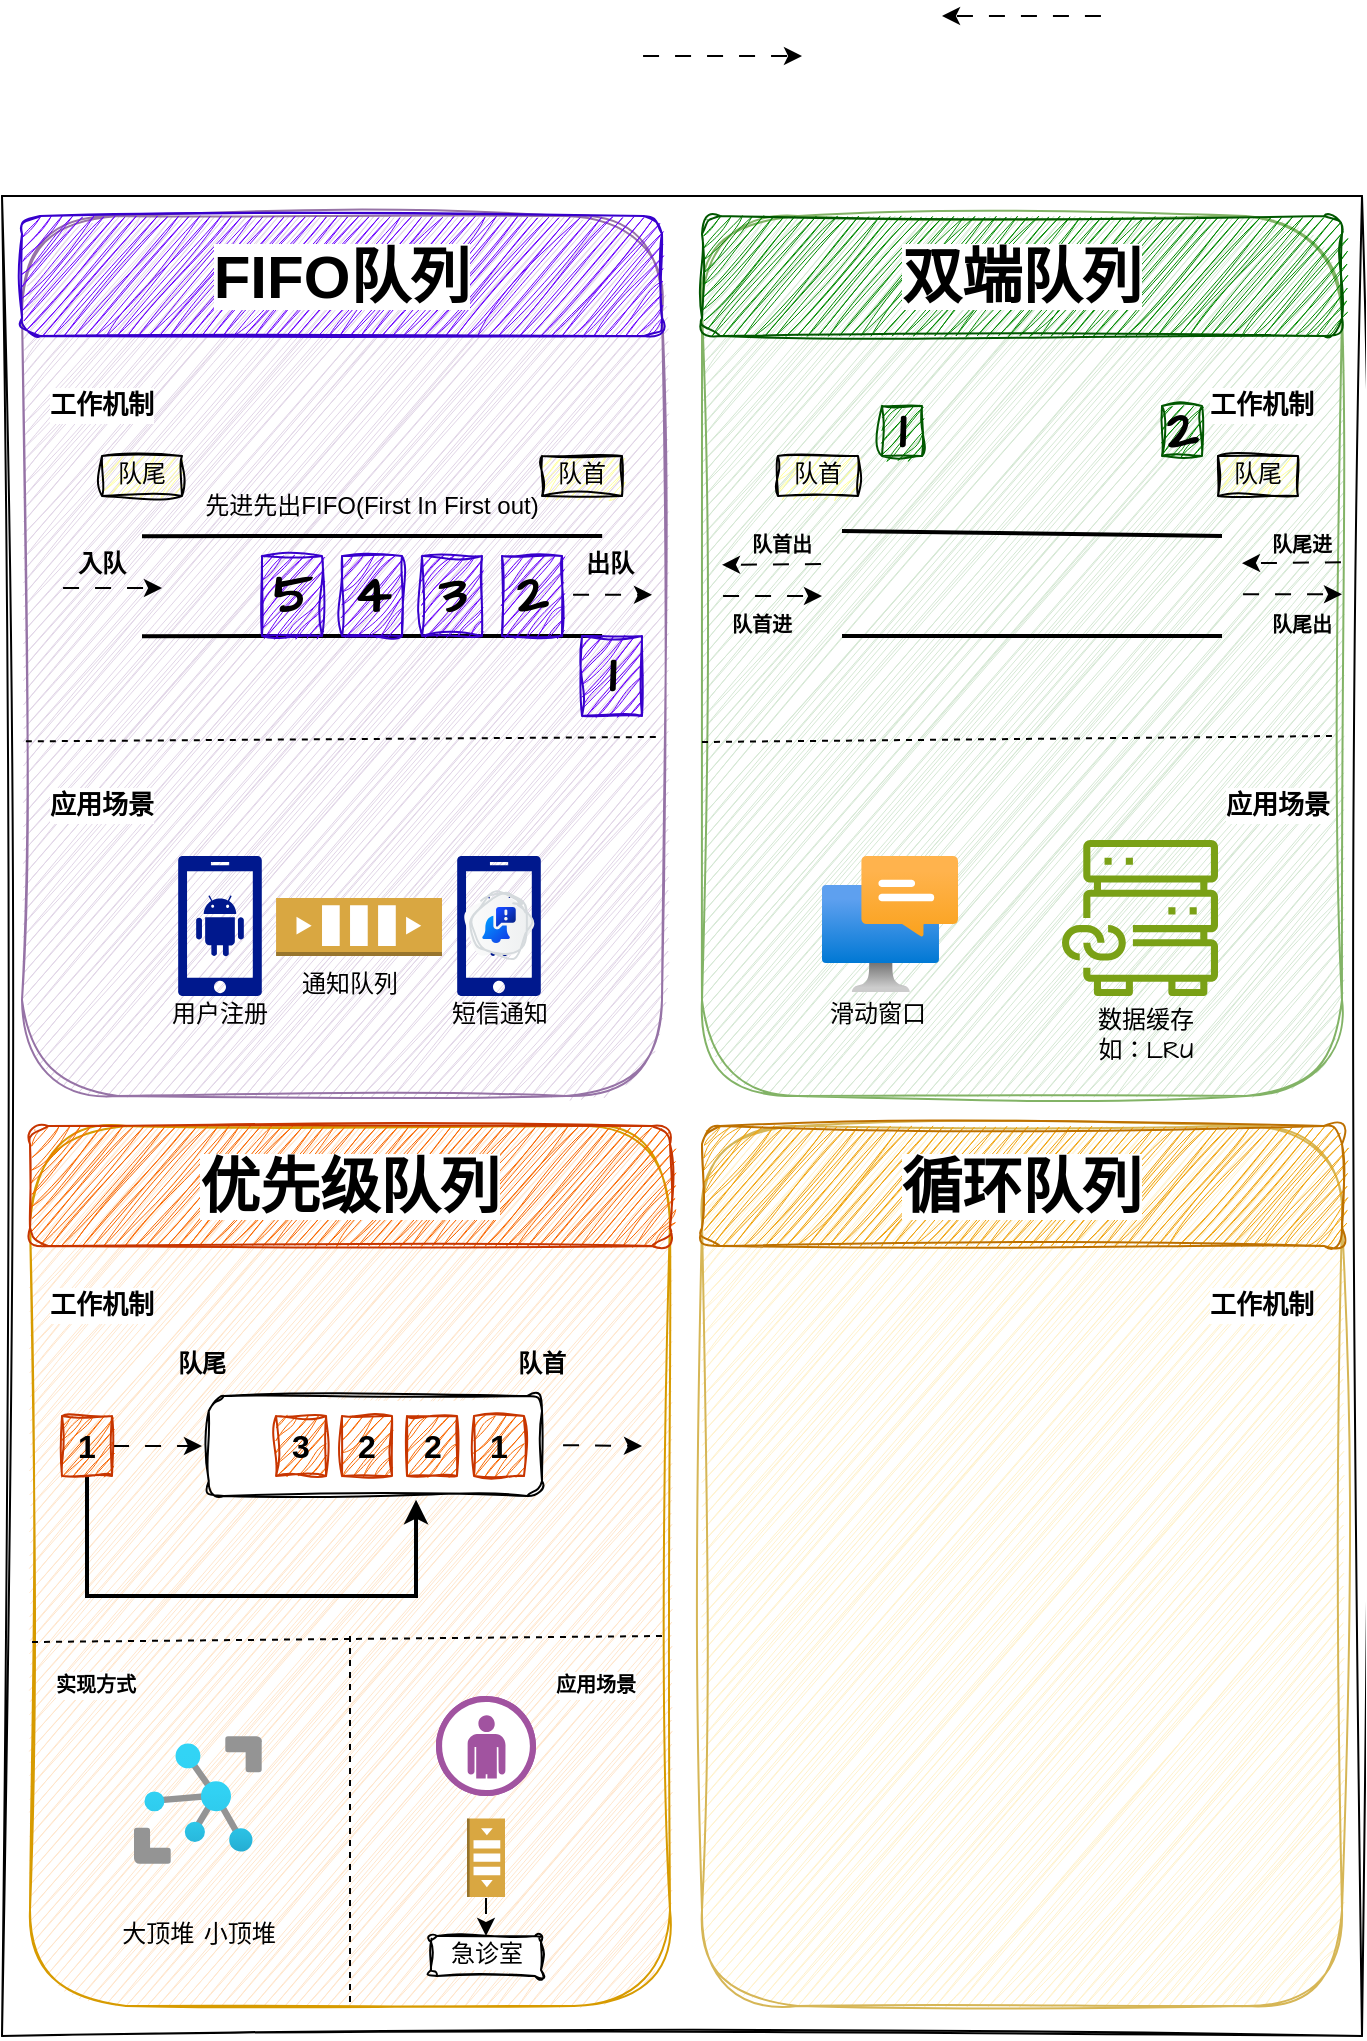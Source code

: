 <mxfile version="24.8.4">
  <diagram name="第 1 页" id="mWY-VB8-G_6gQcPZJyGA">
    <mxGraphModel dx="855" dy="478" grid="1" gridSize="10" guides="1" tooltips="1" connect="1" arrows="1" fold="1" page="1" pageScale="1" pageWidth="827" pageHeight="1169" math="0" shadow="0">
      <root>
        <mxCell id="0" />
        <mxCell id="1" parent="0" />
        <mxCell id="hMgspPJemzrpV8L7LL4D-1" value="" style="endArrow=none;html=1;rounded=0;sketch=1;hachureGap=4;jiggle=2;curveFitting=1;fontFamily=Architects Daughter;fontSource=https%3A%2F%2Ffonts.googleapis.com%2Fcss%3Ffamily%3DArchitects%2BDaughter;" edge="1" parent="1">
          <mxGeometry width="50" height="50" relative="1" as="geometry">
            <mxPoint x="80" y="120" as="sourcePoint" />
            <mxPoint x="760" y="120" as="targetPoint" />
          </mxGeometry>
        </mxCell>
        <mxCell id="hMgspPJemzrpV8L7LL4D-2" value="" style="endArrow=none;html=1;rounded=0;sketch=1;hachureGap=4;jiggle=2;curveFitting=1;fontFamily=Architects Daughter;fontSource=https%3A%2F%2Ffonts.googleapis.com%2Fcss%3Ffamily%3DArchitects%2BDaughter;" edge="1" parent="1">
          <mxGeometry width="50" height="50" relative="1" as="geometry">
            <mxPoint x="80" y="120" as="sourcePoint" />
            <mxPoint x="80" y="1040" as="targetPoint" />
          </mxGeometry>
        </mxCell>
        <mxCell id="hMgspPJemzrpV8L7LL4D-3" value="" style="endArrow=none;html=1;rounded=0;sketch=1;hachureGap=4;jiggle=2;curveFitting=1;fontFamily=Architects Daughter;fontSource=https%3A%2F%2Ffonts.googleapis.com%2Fcss%3Ffamily%3DArchitects%2BDaughter;" edge="1" parent="1">
          <mxGeometry width="50" height="50" relative="1" as="geometry">
            <mxPoint x="80" y="1040" as="sourcePoint" />
            <mxPoint x="760" y="1040" as="targetPoint" />
          </mxGeometry>
        </mxCell>
        <mxCell id="hMgspPJemzrpV8L7LL4D-4" value="" style="endArrow=none;html=1;rounded=0;sketch=1;hachureGap=4;jiggle=2;curveFitting=1;fontFamily=Architects Daughter;fontSource=https%3A%2F%2Ffonts.googleapis.com%2Fcss%3Ffamily%3DArchitects%2BDaughter;" edge="1" parent="1">
          <mxGeometry width="50" height="50" relative="1" as="geometry">
            <mxPoint x="760" y="120" as="sourcePoint" />
            <mxPoint x="760" y="1040" as="targetPoint" />
          </mxGeometry>
        </mxCell>
        <mxCell id="hMgspPJemzrpV8L7LL4D-5" value="" style="rounded=1;whiteSpace=wrap;html=1;sketch=1;hachureGap=4;jiggle=2;curveFitting=1;fontFamily=Architects Daughter;fontSource=https%3A%2F%2Ffonts.googleapis.com%2Fcss%3Ffamily%3DArchitects%2BDaughter;fillColor=#e1d5e7;strokeColor=#9673a6;" vertex="1" parent="1">
          <mxGeometry x="90" y="130" width="320" height="440" as="geometry" />
        </mxCell>
        <mxCell id="hMgspPJemzrpV8L7LL4D-10" value="" style="rounded=1;whiteSpace=wrap;html=1;sketch=1;hachureGap=4;jiggle=2;curveFitting=1;fontFamily=Architects Daughter;fontSource=https%3A%2F%2Ffonts.googleapis.com%2Fcss%3Ffamily%3DArchitects%2BDaughter;fillColor=#ffe6cc;strokeColor=#d79b00;" vertex="1" parent="1">
          <mxGeometry x="94" y="585" width="320" height="440" as="geometry" />
        </mxCell>
        <mxCell id="hMgspPJemzrpV8L7LL4D-11" value="" style="rounded=1;whiteSpace=wrap;html=1;sketch=1;hachureGap=4;jiggle=2;curveFitting=1;fontFamily=Architects Daughter;fontSource=https%3A%2F%2Ffonts.googleapis.com%2Fcss%3Ffamily%3DArchitects%2BDaughter;fillColor=#d5e8d4;strokeColor=#82b366;" vertex="1" parent="1">
          <mxGeometry x="430" y="130" width="320" height="440" as="geometry" />
        </mxCell>
        <mxCell id="hMgspPJemzrpV8L7LL4D-12" value="" style="rounded=1;whiteSpace=wrap;html=1;sketch=1;hachureGap=4;jiggle=2;curveFitting=1;fontFamily=Architects Daughter;fontSource=https%3A%2F%2Ffonts.googleapis.com%2Fcss%3Ffamily%3DArchitects%2BDaughter;fillColor=#fff2cc;strokeColor=#d6b656;" vertex="1" parent="1">
          <mxGeometry x="430" y="585" width="320" height="440" as="geometry" />
        </mxCell>
        <mxCell id="hMgspPJemzrpV8L7LL4D-14" value="&lt;font face=&quot;Helvetica&quot; size=&quot;1&quot; color=&quot;#000000&quot;&gt;&lt;b style=&quot;background-color: rgb(255, 255, 255); font-size: 30px;&quot;&gt;FIFO队列&lt;/b&gt;&lt;/font&gt;" style="rounded=1;whiteSpace=wrap;html=1;sketch=1;hachureGap=4;jiggle=2;curveFitting=1;fontFamily=Architects Daughter;fontSource=https%3A%2F%2Ffonts.googleapis.com%2Fcss%3Ffamily%3DArchitects%2BDaughter;fillColor=#6a00ff;fontColor=#ffffff;strokeColor=#3700CC;" vertex="1" parent="1">
          <mxGeometry x="90" y="130" width="320" height="60" as="geometry" />
        </mxCell>
        <mxCell id="hMgspPJemzrpV8L7LL4D-16" value="&lt;b style=&quot;forced-color-adjust: none; color: rgb(0, 0, 0); font-family: Helvetica; font-style: normal; font-variant-ligatures: normal; font-variant-caps: normal; letter-spacing: normal; orphans: 2; text-align: center; text-indent: 0px; text-transform: none; widows: 2; word-spacing: 0px; -webkit-text-stroke-width: 0px; white-space: normal; text-decoration-thickness: initial; text-decoration-style: initial; text-decoration-color: initial; background-color: rgb(255, 255, 255); font-size: 30px;&quot;&gt;双端队列&lt;/b&gt;" style="rounded=1;whiteSpace=wrap;html=1;sketch=1;hachureGap=4;jiggle=2;curveFitting=1;fontFamily=Architects Daughter;fontSource=https%3A%2F%2Ffonts.googleapis.com%2Fcss%3Ffamily%3DArchitects%2BDaughter;fillColor=#008a00;fontColor=#ffffff;strokeColor=#005700;" vertex="1" parent="1">
          <mxGeometry x="430" y="130" width="320" height="60" as="geometry" />
        </mxCell>
        <mxCell id="hMgspPJemzrpV8L7LL4D-17" value="&lt;b style=&quot;forced-color-adjust: none; color: rgb(0, 0, 0); font-family: Helvetica; font-style: normal; font-variant-ligatures: normal; font-variant-caps: normal; letter-spacing: normal; orphans: 2; text-align: center; text-indent: 0px; text-transform: none; widows: 2; word-spacing: 0px; -webkit-text-stroke-width: 0px; white-space: normal; text-decoration-thickness: initial; text-decoration-style: initial; text-decoration-color: initial; background-color: rgb(255, 255, 255); font-size: 30px;&quot;&gt;优先级队列&lt;/b&gt;" style="rounded=1;whiteSpace=wrap;html=1;sketch=1;hachureGap=4;jiggle=2;curveFitting=1;fontFamily=Architects Daughter;fontSource=https%3A%2F%2Ffonts.googleapis.com%2Fcss%3Ffamily%3DArchitects%2BDaughter;fillColor=#fa6800;fontColor=#000000;strokeColor=#C73500;" vertex="1" parent="1">
          <mxGeometry x="94" y="585" width="320" height="60" as="geometry" />
        </mxCell>
        <mxCell id="hMgspPJemzrpV8L7LL4D-18" value="&lt;b style=&quot;forced-color-adjust: none; color: rgb(0, 0, 0); font-family: Helvetica; font-style: normal; font-variant-ligatures: normal; font-variant-caps: normal; letter-spacing: normal; orphans: 2; text-align: center; text-indent: 0px; text-transform: none; widows: 2; word-spacing: 0px; -webkit-text-stroke-width: 0px; white-space: normal; text-decoration-thickness: initial; text-decoration-style: initial; text-decoration-color: initial; background-color: rgb(255, 255, 255); font-size: 30px;&quot;&gt;循环队列&lt;/b&gt;" style="rounded=1;whiteSpace=wrap;html=1;sketch=1;hachureGap=4;jiggle=2;curveFitting=1;fontFamily=Architects Daughter;fontSource=https%3A%2F%2Ffonts.googleapis.com%2Fcss%3Ffamily%3DArchitects%2BDaughter;fillColor=#f0a30a;fontColor=#000000;strokeColor=#BD7000;" vertex="1" parent="1">
          <mxGeometry x="430" y="585" width="320" height="60" as="geometry" />
        </mxCell>
        <mxCell id="hMgspPJemzrpV8L7LL4D-20" value="&lt;b style=&quot;&quot;&gt;&lt;font style=&quot;font-size: 13px; background-color: rgb(255, 255, 255);&quot;&gt;工作机制&lt;/font&gt;&lt;/b&gt;" style="text;html=1;align=center;verticalAlign=middle;whiteSpace=wrap;rounded=0;fontFamily=Architects Daughter;fontSource=https%3A%2F%2Ffonts.googleapis.com%2Fcss%3Ffamily%3DArchitects%2BDaughter;" vertex="1" parent="1">
          <mxGeometry x="100" y="210" width="60" height="30" as="geometry" />
        </mxCell>
        <mxCell id="hMgspPJemzrpV8L7LL4D-21" value="&lt;b style=&quot;&quot;&gt;&lt;font style=&quot;font-size: 13px; background-color: rgb(255, 255, 255);&quot;&gt;工作机制&lt;/font&gt;&lt;/b&gt;" style="text;html=1;align=center;verticalAlign=middle;whiteSpace=wrap;rounded=0;fontFamily=Architects Daughter;fontSource=https%3A%2F%2Ffonts.googleapis.com%2Fcss%3Ffamily%3DArchitects%2BDaughter;" vertex="1" parent="1">
          <mxGeometry x="680" y="210" width="60" height="30" as="geometry" />
        </mxCell>
        <mxCell id="hMgspPJemzrpV8L7LL4D-22" value="&lt;b style=&quot;&quot;&gt;&lt;font style=&quot;font-size: 13px; background-color: rgb(255, 255, 255);&quot;&gt;工作机制&lt;/font&gt;&lt;/b&gt;" style="text;html=1;align=center;verticalAlign=middle;whiteSpace=wrap;rounded=0;fontFamily=Architects Daughter;fontSource=https%3A%2F%2Ffonts.googleapis.com%2Fcss%3Ffamily%3DArchitects%2BDaughter;" vertex="1" parent="1">
          <mxGeometry x="680" y="660" width="60" height="30" as="geometry" />
        </mxCell>
        <mxCell id="hMgspPJemzrpV8L7LL4D-23" value="&lt;b style=&quot;&quot;&gt;&lt;font style=&quot;font-size: 13px; background-color: rgb(255, 255, 255);&quot;&gt;工作机制&lt;/font&gt;&lt;/b&gt;" style="text;html=1;align=center;verticalAlign=middle;whiteSpace=wrap;rounded=0;fontFamily=Architects Daughter;fontSource=https%3A%2F%2Ffonts.googleapis.com%2Fcss%3Ffamily%3DArchitects%2BDaughter;" vertex="1" parent="1">
          <mxGeometry x="100" y="660" width="60" height="30" as="geometry" />
        </mxCell>
        <mxCell id="hMgspPJemzrpV8L7LL4D-24" value="" style="endArrow=none;html=1;rounded=0;hachureGap=4;fontFamily=Architects Daughter;fontSource=https%3A%2F%2Ffonts.googleapis.com%2Fcss%3Ffamily%3DArchitects%2BDaughter;entryX=0.844;entryY=0.318;entryDx=0;entryDy=0;entryPerimeter=0;flowAnimation=0;strokeWidth=2;" edge="1" parent="1">
          <mxGeometry width="50" height="50" relative="1" as="geometry">
            <mxPoint x="150" y="290.08" as="sourcePoint" />
            <mxPoint x="380.08" y="290.0" as="targetPoint" />
          </mxGeometry>
        </mxCell>
        <mxCell id="hMgspPJemzrpV8L7LL4D-25" value="" style="endArrow=none;html=1;rounded=0;hachureGap=4;fontFamily=Architects Daughter;fontSource=https%3A%2F%2Ffonts.googleapis.com%2Fcss%3Ffamily%3DArchitects%2BDaughter;entryX=0.844;entryY=0.318;entryDx=0;entryDy=0;entryPerimeter=0;flowAnimation=0;strokeWidth=2;" edge="1" parent="1">
          <mxGeometry width="50" height="50" relative="1" as="geometry">
            <mxPoint x="150" y="340.08" as="sourcePoint" />
            <mxPoint x="380.08" y="340.0" as="targetPoint" />
          </mxGeometry>
        </mxCell>
        <mxCell id="hMgspPJemzrpV8L7LL4D-29" value="队尾" style="rounded=0;whiteSpace=wrap;html=1;sketch=1;hachureGap=4;jiggle=2;curveFitting=1;fontFamily=Architects Daughter;fontSource=https%3A%2F%2Ffonts.googleapis.com%2Fcss%3Ffamily%3DArchitects%2BDaughter;fillColor=#FFFF99;" vertex="1" parent="1">
          <mxGeometry x="130" y="250" width="40" height="20" as="geometry" />
        </mxCell>
        <mxCell id="hMgspPJemzrpV8L7LL4D-30" value="队首" style="rounded=0;whiteSpace=wrap;html=1;sketch=1;hachureGap=4;jiggle=2;curveFitting=1;fontFamily=Architects Daughter;fontSource=https%3A%2F%2Ffonts.googleapis.com%2Fcss%3Ffamily%3DArchitects%2BDaughter;fillColor=#FFFF99;" vertex="1" parent="1">
          <mxGeometry x="350" y="250" width="40" height="20" as="geometry" />
        </mxCell>
        <mxCell id="hMgspPJemzrpV8L7LL4D-32" value="" style="endArrow=none;dashed=1;html=1;rounded=0;hachureGap=4;fontFamily=Architects Daughter;fontSource=https%3A%2F%2Ffonts.googleapis.com%2Fcss%3Ffamily%3DArchitects%2BDaughter;entryX=0.991;entryY=0.592;entryDx=0;entryDy=0;entryPerimeter=0;exitX=0.006;exitY=0.597;exitDx=0;exitDy=0;exitPerimeter=0;flowAnimation=0;" edge="1" parent="1" source="hMgspPJemzrpV8L7LL4D-5" target="hMgspPJemzrpV8L7LL4D-5">
          <mxGeometry width="50" height="50" relative="1" as="geometry">
            <mxPoint x="180" y="440" as="sourcePoint" />
            <mxPoint x="230" y="390" as="targetPoint" />
          </mxGeometry>
        </mxCell>
        <mxCell id="hMgspPJemzrpV8L7LL4D-33" value="" style="endArrow=none;html=1;rounded=0;hachureGap=4;fontFamily=Architects Daughter;fontSource=https%3A%2F%2Ffonts.googleapis.com%2Fcss%3Ffamily%3DArchitects%2BDaughter;flowAnimation=0;strokeWidth=2;exitX=1;exitY=0.25;exitDx=0;exitDy=0;" edge="1" parent="1" source="hMgspPJemzrpV8L7LL4D-60">
          <mxGeometry width="50" height="50" relative="1" as="geometry">
            <mxPoint x="488" y="290.08" as="sourcePoint" />
            <mxPoint x="690" y="290" as="targetPoint" />
          </mxGeometry>
        </mxCell>
        <mxCell id="hMgspPJemzrpV8L7LL4D-34" value="" style="endArrow=none;html=1;rounded=0;hachureGap=4;fontFamily=Architects Daughter;fontSource=https%3A%2F%2Ffonts.googleapis.com%2Fcss%3Ffamily%3DArchitects%2BDaughter;flowAnimation=0;strokeWidth=2;" edge="1" parent="1">
          <mxGeometry width="50" height="50" relative="1" as="geometry">
            <mxPoint x="500" y="340" as="sourcePoint" />
            <mxPoint x="690" y="340" as="targetPoint" />
          </mxGeometry>
        </mxCell>
        <mxCell id="hMgspPJemzrpV8L7LL4D-35" value="队首" style="rounded=0;whiteSpace=wrap;html=1;sketch=1;hachureGap=4;jiggle=2;curveFitting=1;fontFamily=Architects Daughter;fontSource=https%3A%2F%2Ffonts.googleapis.com%2Fcss%3Ffamily%3DArchitects%2BDaughter;fillColor=#FFFF99;" vertex="1" parent="1">
          <mxGeometry x="468" y="250" width="40" height="20" as="geometry" />
        </mxCell>
        <mxCell id="hMgspPJemzrpV8L7LL4D-36" value="队尾" style="rounded=0;whiteSpace=wrap;html=1;sketch=1;hachureGap=4;jiggle=2;curveFitting=1;fontFamily=Architects Daughter;fontSource=https%3A%2F%2Ffonts.googleapis.com%2Fcss%3Ffamily%3DArchitects%2BDaughter;fillColor=#FFFF99;" vertex="1" parent="1">
          <mxGeometry x="688" y="250" width="40" height="20" as="geometry" />
        </mxCell>
        <mxCell id="hMgspPJemzrpV8L7LL4D-37" value="" style="endArrow=none;dashed=1;html=1;rounded=0;hachureGap=4;fontFamily=Architects Daughter;fontSource=https%3A%2F%2Ffonts.googleapis.com%2Fcss%3Ffamily%3DArchitects%2BDaughter;entryX=0.991;entryY=0.592;entryDx=0;entryDy=0;entryPerimeter=0;exitX=0.006;exitY=0.597;exitDx=0;exitDy=0;exitPerimeter=0;flowAnimation=0;" edge="1" parent="1">
          <mxGeometry width="50" height="50" relative="1" as="geometry">
            <mxPoint x="430" y="393" as="sourcePoint" />
            <mxPoint x="745" y="390" as="targetPoint" />
          </mxGeometry>
        </mxCell>
        <mxCell id="hMgspPJemzrpV8L7LL4D-38" value="&lt;b&gt;&lt;font color=&quot;#000000&quot; style=&quot;font-size: 27px;&quot;&gt;1&lt;/font&gt;&lt;/b&gt;" style="rounded=0;whiteSpace=wrap;html=1;hachureGap=4;fontFamily=Architects Daughter;fontSource=https%3A%2F%2Ffonts.googleapis.com%2Fcss%3Ffamily%3DArchitects%2BDaughter;fillColor=#6a00ff;fontColor=#ffffff;strokeColor=#3700CC;sketch=1;curveFitting=1;jiggle=2;" vertex="1" parent="1">
          <mxGeometry x="370" y="340" width="30" height="40" as="geometry" />
        </mxCell>
        <mxCell id="hMgspPJemzrpV8L7LL4D-40" value="&lt;b&gt;&lt;font color=&quot;#000000&quot; style=&quot;font-size: 27px;&quot;&gt;2&lt;/font&gt;&lt;/b&gt;" style="rounded=0;whiteSpace=wrap;html=1;hachureGap=4;fontFamily=Architects Daughter;fontSource=https%3A%2F%2Ffonts.googleapis.com%2Fcss%3Ffamily%3DArchitects%2BDaughter;fillColor=#6a00ff;fontColor=#ffffff;strokeColor=#3700CC;sketch=1;curveFitting=1;jiggle=2;" vertex="1" parent="1">
          <mxGeometry x="330" y="300" width="30" height="40" as="geometry" />
        </mxCell>
        <mxCell id="hMgspPJemzrpV8L7LL4D-41" value="&lt;b&gt;&lt;font color=&quot;#000000&quot; style=&quot;font-size: 27px;&quot;&gt;3&lt;/font&gt;&lt;/b&gt;" style="rounded=0;whiteSpace=wrap;html=1;hachureGap=4;fontFamily=Architects Daughter;fontSource=https%3A%2F%2Ffonts.googleapis.com%2Fcss%3Ffamily%3DArchitects%2BDaughter;fillColor=#6a00ff;fontColor=#ffffff;strokeColor=#3700CC;sketch=1;curveFitting=1;jiggle=2;" vertex="1" parent="1">
          <mxGeometry x="290" y="300" width="30" height="40" as="geometry" />
        </mxCell>
        <mxCell id="hMgspPJemzrpV8L7LL4D-44" value="&lt;b&gt;&lt;font color=&quot;#000000&quot; style=&quot;font-size: 27px;&quot;&gt;4&lt;/font&gt;&lt;/b&gt;" style="rounded=0;whiteSpace=wrap;html=1;hachureGap=4;fontFamily=Architects Daughter;fontSource=https%3A%2F%2Ffonts.googleapis.com%2Fcss%3Ffamily%3DArchitects%2BDaughter;fillColor=#6a00ff;fontColor=#ffffff;strokeColor=#3700CC;sketch=1;curveFitting=1;jiggle=2;" vertex="1" parent="1">
          <mxGeometry x="250" y="300" width="30" height="40" as="geometry" />
        </mxCell>
        <mxCell id="hMgspPJemzrpV8L7LL4D-45" value="&lt;b&gt;&lt;font color=&quot;#000000&quot; style=&quot;font-size: 27px;&quot;&gt;5&lt;/font&gt;&lt;/b&gt;" style="rounded=0;whiteSpace=wrap;html=1;hachureGap=4;fontFamily=Architects Daughter;fontSource=https%3A%2F%2Ffonts.googleapis.com%2Fcss%3Ffamily%3DArchitects%2BDaughter;fillColor=#6a00ff;fontColor=#ffffff;strokeColor=#3700CC;sketch=1;curveFitting=1;jiggle=2;" vertex="1" parent="1">
          <mxGeometry x="210" y="300" width="30" height="40" as="geometry" />
        </mxCell>
        <mxCell id="hMgspPJemzrpV8L7LL4D-46" value="&lt;font face=&quot;Helvetica&quot;&gt;先进先出FIFO(First In First out)&lt;/font&gt;" style="text;html=1;align=center;verticalAlign=middle;whiteSpace=wrap;rounded=0;fontFamily=Architects Daughter;fontSource=https%3A%2F%2Ffonts.googleapis.com%2Fcss%3Ffamily%3DArchitects%2BDaughter;" vertex="1" parent="1">
          <mxGeometry x="160" y="260" width="210" height="30" as="geometry" />
        </mxCell>
        <mxCell id="hMgspPJemzrpV8L7LL4D-48" value="" style="endArrow=classic;html=1;rounded=0;hachureGap=4;fontFamily=Architects Daughter;fontSource=https%3A%2F%2Ffonts.googleapis.com%2Fcss%3Ffamily%3DArchitects%2BDaughter;flowAnimation=1;" edge="1" parent="1">
          <mxGeometry width="50" height="50" relative="1" as="geometry">
            <mxPoint x="110" y="316" as="sourcePoint" />
            <mxPoint x="160" y="316" as="targetPoint" />
          </mxGeometry>
        </mxCell>
        <mxCell id="hMgspPJemzrpV8L7LL4D-49" value="" style="endArrow=classic;html=1;rounded=0;hachureGap=4;fontFamily=Architects Daughter;fontSource=https%3A%2F%2Ffonts.googleapis.com%2Fcss%3Ffamily%3DArchitects%2BDaughter;flowAnimation=1;" edge="1" parent="1">
          <mxGeometry width="50" height="50" relative="1" as="geometry">
            <mxPoint x="365" y="319.41" as="sourcePoint" />
            <mxPoint x="405" y="319.41" as="targetPoint" />
          </mxGeometry>
        </mxCell>
        <mxCell id="hMgspPJemzrpV8L7LL4D-50" value="&lt;b&gt;入队&lt;/b&gt;" style="text;html=1;align=center;verticalAlign=middle;whiteSpace=wrap;rounded=0;fontFamily=Architects Daughter;fontSource=https%3A%2F%2Ffonts.googleapis.com%2Fcss%3Ffamily%3DArchitects%2BDaughter;" vertex="1" parent="1">
          <mxGeometry x="100" y="290" width="60" height="30" as="geometry" />
        </mxCell>
        <mxCell id="hMgspPJemzrpV8L7LL4D-51" value="&lt;b&gt;出队&lt;/b&gt;" style="text;html=1;align=center;verticalAlign=middle;whiteSpace=wrap;rounded=0;fontFamily=Architects Daughter;fontSource=https%3A%2F%2Ffonts.googleapis.com%2Fcss%3Ffamily%3DArchitects%2BDaughter;" vertex="1" parent="1">
          <mxGeometry x="354" y="290" width="60" height="30" as="geometry" />
        </mxCell>
        <mxCell id="hMgspPJemzrpV8L7LL4D-53" value="" style="endArrow=classic;html=1;rounded=0;hachureGap=4;fontFamily=Architects Daughter;fontSource=https%3A%2F%2Ffonts.googleapis.com%2Fcss%3Ffamily%3DArchitects%2BDaughter;flowAnimation=1;" edge="1" parent="1">
          <mxGeometry width="50" height="50" relative="1" as="geometry">
            <mxPoint x="490" y="304" as="sourcePoint" />
            <mxPoint x="440" y="304.41" as="targetPoint" />
          </mxGeometry>
        </mxCell>
        <mxCell id="hMgspPJemzrpV8L7LL4D-54" value="" style="endArrow=classic;html=1;rounded=0;hachureGap=4;fontFamily=Architects Daughter;fontSource=https%3A%2F%2Ffonts.googleapis.com%2Fcss%3Ffamily%3DArchitects%2BDaughter;flowAnimation=1;" edge="1" parent="1">
          <mxGeometry width="50" height="50" relative="1" as="geometry">
            <mxPoint x="400" y="50" as="sourcePoint" />
            <mxPoint x="480" y="50" as="targetPoint" />
          </mxGeometry>
        </mxCell>
        <mxCell id="hMgspPJemzrpV8L7LL4D-55" value="" style="endArrow=classic;html=1;rounded=0;hachureGap=4;fontFamily=Architects Daughter;fontSource=https%3A%2F%2Ffonts.googleapis.com%2Fcss%3Ffamily%3DArchitects%2BDaughter;flowAnimation=1;" edge="1" parent="1">
          <mxGeometry width="50" height="50" relative="1" as="geometry">
            <mxPoint x="440" y="320" as="sourcePoint" />
            <mxPoint x="490" y="320" as="targetPoint" />
          </mxGeometry>
        </mxCell>
        <mxCell id="hMgspPJemzrpV8L7LL4D-56" value="" style="endArrow=classic;html=1;rounded=0;hachureGap=4;fontFamily=Architects Daughter;fontSource=https%3A%2F%2Ffonts.googleapis.com%2Fcss%3Ffamily%3DArchitects%2BDaughter;flowAnimation=1;" edge="1" parent="1">
          <mxGeometry width="50" height="50" relative="1" as="geometry">
            <mxPoint x="630" y="30.0" as="sourcePoint" />
            <mxPoint x="550" y="30.0" as="targetPoint" />
          </mxGeometry>
        </mxCell>
        <mxCell id="hMgspPJemzrpV8L7LL4D-58" value="" style="endArrow=classic;html=1;rounded=0;hachureGap=4;fontFamily=Architects Daughter;fontSource=https%3A%2F%2Ffonts.googleapis.com%2Fcss%3Ffamily%3DArchitects%2BDaughter;flowAnimation=1;" edge="1" parent="1">
          <mxGeometry width="50" height="50" relative="1" as="geometry">
            <mxPoint x="750" y="303.17" as="sourcePoint" />
            <mxPoint x="700" y="303.58" as="targetPoint" />
          </mxGeometry>
        </mxCell>
        <mxCell id="hMgspPJemzrpV8L7LL4D-59" value="" style="endArrow=classic;html=1;rounded=0;hachureGap=4;fontFamily=Architects Daughter;fontSource=https%3A%2F%2Ffonts.googleapis.com%2Fcss%3Ffamily%3DArchitects%2BDaughter;flowAnimation=1;" edge="1" parent="1">
          <mxGeometry width="50" height="50" relative="1" as="geometry">
            <mxPoint x="700" y="319.17" as="sourcePoint" />
            <mxPoint x="750" y="319.17" as="targetPoint" />
          </mxGeometry>
        </mxCell>
        <mxCell id="hMgspPJemzrpV8L7LL4D-60" value="&lt;b&gt;&lt;font style=&quot;font-size: 10px;&quot;&gt;队首出&lt;/font&gt;&lt;/b&gt;" style="text;html=1;align=center;verticalAlign=middle;whiteSpace=wrap;rounded=0;fontFamily=Architects Daughter;fontSource=https%3A%2F%2Ffonts.googleapis.com%2Fcss%3Ffamily%3DArchitects%2BDaughter;" vertex="1" parent="1">
          <mxGeometry x="440" y="280" width="60" height="30" as="geometry" />
        </mxCell>
        <mxCell id="hMgspPJemzrpV8L7LL4D-61" value="&lt;b&gt;&lt;font style=&quot;font-size: 10px;&quot;&gt;队首进&lt;/font&gt;&lt;/b&gt;" style="text;html=1;align=center;verticalAlign=middle;whiteSpace=wrap;rounded=0;fontFamily=Architects Daughter;fontSource=https%3A%2F%2Ffonts.googleapis.com%2Fcss%3Ffamily%3DArchitects%2BDaughter;" vertex="1" parent="1">
          <mxGeometry x="430" y="320" width="60" height="30" as="geometry" />
        </mxCell>
        <mxCell id="hMgspPJemzrpV8L7LL4D-62" value="&lt;b&gt;&lt;font style=&quot;font-size: 10px;&quot;&gt;队尾进&lt;/font&gt;&lt;/b&gt;" style="text;html=1;align=center;verticalAlign=middle;whiteSpace=wrap;rounded=0;fontFamily=Architects Daughter;fontSource=https%3A%2F%2Ffonts.googleapis.com%2Fcss%3Ffamily%3DArchitects%2BDaughter;" vertex="1" parent="1">
          <mxGeometry x="700" y="280" width="60" height="30" as="geometry" />
        </mxCell>
        <mxCell id="hMgspPJemzrpV8L7LL4D-63" value="&lt;b&gt;&lt;font style=&quot;font-size: 10px;&quot;&gt;队尾出&lt;/font&gt;&lt;/b&gt;" style="text;html=1;align=center;verticalAlign=middle;whiteSpace=wrap;rounded=0;fontFamily=Architects Daughter;fontSource=https%3A%2F%2Ffonts.googleapis.com%2Fcss%3Ffamily%3DArchitects%2BDaughter;" vertex="1" parent="1">
          <mxGeometry x="700" y="320" width="60" height="30" as="geometry" />
        </mxCell>
        <mxCell id="hMgspPJemzrpV8L7LL4D-64" value="&lt;b&gt;&lt;font color=&quot;#000000&quot; style=&quot;font-size: 27px;&quot;&gt;1&lt;/font&gt;&lt;/b&gt;" style="rounded=0;whiteSpace=wrap;html=1;hachureGap=4;fontFamily=Architects Daughter;fontSource=https%3A%2F%2Ffonts.googleapis.com%2Fcss%3Ffamily%3DArchitects%2BDaughter;fillColor=#008a00;fontColor=#ffffff;strokeColor=#005700;sketch=1;curveFitting=1;jiggle=2;" vertex="1" parent="1">
          <mxGeometry x="520" y="225" width="20" height="25" as="geometry" />
        </mxCell>
        <mxCell id="hMgspPJemzrpV8L7LL4D-65" value="&lt;b&gt;&lt;font color=&quot;#000000&quot; style=&quot;font-size: 27px;&quot;&gt;2&lt;/font&gt;&lt;/b&gt;" style="rounded=0;whiteSpace=wrap;html=1;hachureGap=4;fontFamily=Architects Daughter;fontSource=https%3A%2F%2Ffonts.googleapis.com%2Fcss%3Ffamily%3DArchitects%2BDaughter;fillColor=#008a00;fontColor=#ffffff;strokeColor=#005700;sketch=1;curveFitting=1;jiggle=2;" vertex="1" parent="1">
          <mxGeometry x="660" y="225" width="20" height="25" as="geometry" />
        </mxCell>
        <mxCell id="hMgspPJemzrpV8L7LL4D-67" value="&lt;b style=&quot;&quot;&gt;&lt;font style=&quot;font-size: 13px; background-color: rgb(255, 255, 255);&quot;&gt;应用场景&lt;/font&gt;&lt;/b&gt;" style="text;html=1;align=center;verticalAlign=middle;whiteSpace=wrap;rounded=0;fontFamily=Architects Daughter;fontSource=https%3A%2F%2Ffonts.googleapis.com%2Fcss%3Ffamily%3DArchitects%2BDaughter;" vertex="1" parent="1">
          <mxGeometry x="100" y="410" width="60" height="30" as="geometry" />
        </mxCell>
        <mxCell id="hMgspPJemzrpV8L7LL4D-68" value="&lt;b style=&quot;&quot;&gt;&lt;font style=&quot;font-size: 13px; background-color: rgb(255, 255, 255);&quot;&gt;应用场景&lt;/font&gt;&lt;/b&gt;" style="text;html=1;align=center;verticalAlign=middle;whiteSpace=wrap;rounded=0;fontFamily=Architects Daughter;fontSource=https%3A%2F%2Ffonts.googleapis.com%2Fcss%3Ffamily%3DArchitects%2BDaughter;" vertex="1" parent="1">
          <mxGeometry x="688" y="410" width="60" height="30" as="geometry" />
        </mxCell>
        <mxCell id="hMgspPJemzrpV8L7LL4D-69" value="" style="sketch=0;aspect=fixed;pointerEvents=1;shadow=0;dashed=0;html=1;strokeColor=none;labelPosition=center;verticalLabelPosition=bottom;verticalAlign=top;align=center;fillColor=#00188D;shape=mxgraph.mscae.enterprise.android_phone;hachureGap=4;jiggle=2;curveFitting=1;fontFamily=Architects Daughter;fontSource=https%3A%2F%2Ffonts.googleapis.com%2Fcss%3Ffamily%3DArchitects%2BDaughter;" vertex="1" parent="1">
          <mxGeometry x="168" y="450" width="42" height="70" as="geometry" />
        </mxCell>
        <mxCell id="hMgspPJemzrpV8L7LL4D-71" value="" style="outlineConnect=0;dashed=0;verticalLabelPosition=bottom;verticalAlign=top;align=center;html=1;shape=mxgraph.aws3.queue;fillColor=#D9A741;gradientColor=none;hachureGap=4;fontFamily=Architects Daughter;fontSource=https%3A%2F%2Ffonts.googleapis.com%2Fcss%3Ffamily%3DArchitects%2BDaughter;" vertex="1" parent="1">
          <mxGeometry x="217.03" y="471" width="82.97" height="29" as="geometry" />
        </mxCell>
        <mxCell id="hMgspPJemzrpV8L7LL4D-78" value="" style="sketch=0;aspect=fixed;pointerEvents=1;shadow=0;dashed=0;html=1;strokeColor=none;labelPosition=center;verticalLabelPosition=bottom;verticalAlign=top;align=center;fillColor=#00188D;shape=mxgraph.mscae.enterprise.android_phone;hachureGap=4;jiggle=2;curveFitting=1;fontFamily=Architects Daughter;fontSource=https%3A%2F%2Ffonts.googleapis.com%2Fcss%3Ffamily%3DArchitects%2BDaughter;" vertex="1" parent="1">
          <mxGeometry x="307.5" y="450" width="42" height="70" as="geometry" />
        </mxCell>
        <mxCell id="hMgspPJemzrpV8L7LL4D-79" value="" style="shape=mxgraph.sap.icon;labelPosition=center;verticalLabelPosition=bottom;align=center;verticalAlign=top;strokeWidth=1;strokeColor=#D5DADD;fillColor=#EDEFF0;gradientColor=#FCFCFC;gradientDirection=west;aspect=fixed;SAPIcon=SAP_Alert_Notification_service_for_SAP_BTP;sketch=1;hachureGap=4;jiggle=2;curveFitting=1;fontFamily=Architects Daughter;fontSource=https%3A%2F%2Ffonts.googleapis.com%2Fcss%3Ffamily%3DArchitects%2BDaughter;" vertex="1" parent="1">
          <mxGeometry x="313.5" y="469.5" width="30" height="30" as="geometry" />
        </mxCell>
        <mxCell id="hMgspPJemzrpV8L7LL4D-80" value="通知队列" style="text;html=1;align=center;verticalAlign=middle;whiteSpace=wrap;rounded=0;fontFamily=Architects Daughter;fontSource=https%3A%2F%2Ffonts.googleapis.com%2Fcss%3Ffamily%3DArchitects%2BDaughter;" vertex="1" parent="1">
          <mxGeometry x="224" y="500" width="60" height="30" as="geometry" />
        </mxCell>
        <mxCell id="hMgspPJemzrpV8L7LL4D-81" value="用户注册" style="text;html=1;align=center;verticalAlign=middle;whiteSpace=wrap;rounded=0;fontFamily=Architects Daughter;fontSource=https%3A%2F%2Ffonts.googleapis.com%2Fcss%3Ffamily%3DArchitects%2BDaughter;" vertex="1" parent="1">
          <mxGeometry x="161" y="520" width="56" height="20" as="geometry" />
        </mxCell>
        <mxCell id="hMgspPJemzrpV8L7LL4D-82" value="短信通知" style="text;html=1;align=center;verticalAlign=middle;whiteSpace=wrap;rounded=0;fontFamily=Architects Daughter;fontSource=https%3A%2F%2Ffonts.googleapis.com%2Fcss%3Ffamily%3DArchitects%2BDaughter;" vertex="1" parent="1">
          <mxGeometry x="300.5" y="520" width="56" height="20" as="geometry" />
        </mxCell>
        <mxCell id="hMgspPJemzrpV8L7LL4D-84" value="" style="image;aspect=fixed;html=1;points=[];align=center;fontSize=12;image=img/lib/azure2/other/Windows_Notification_Services.svg;sketch=1;hachureGap=4;jiggle=2;curveFitting=1;fontFamily=Architects Daughter;fontSource=https%3A%2F%2Ffonts.googleapis.com%2Fcss%3Ffamily%3DArchitects%2BDaughter;" vertex="1" parent="1">
          <mxGeometry x="490" y="450" width="68" height="68" as="geometry" />
        </mxCell>
        <mxCell id="hMgspPJemzrpV8L7LL4D-85" value="滑动窗口" style="text;html=1;align=center;verticalAlign=middle;whiteSpace=wrap;rounded=0;fontFamily=Architects Daughter;fontSource=https%3A%2F%2Ffonts.googleapis.com%2Fcss%3Ffamily%3DArchitects%2BDaughter;" vertex="1" parent="1">
          <mxGeometry x="490" y="520" width="56" height="20" as="geometry" />
        </mxCell>
        <mxCell id="hMgspPJemzrpV8L7LL4D-86" value="" style="sketch=0;outlineConnect=0;fontColor=#232F3E;gradientColor=none;fillColor=#7AA116;strokeColor=none;dashed=0;verticalLabelPosition=bottom;verticalAlign=top;align=center;html=1;fontSize=12;fontStyle=0;aspect=fixed;pointerEvents=1;shape=mxgraph.aws4.file_cache_on_premises_nfs_linked_datasets;hachureGap=4;jiggle=2;curveFitting=1;fontFamily=Architects Daughter;fontSource=https%3A%2F%2Ffonts.googleapis.com%2Fcss%3Ffamily%3DArchitects%2BDaughter;" vertex="1" parent="1">
          <mxGeometry x="610" y="442" width="78" height="78" as="geometry" />
        </mxCell>
        <mxCell id="hMgspPJemzrpV8L7LL4D-87" value="数据缓存&lt;br&gt;如：LRU" style="text;html=1;align=center;verticalAlign=middle;whiteSpace=wrap;rounded=0;fontFamily=Architects Daughter;fontSource=https%3A%2F%2Ffonts.googleapis.com%2Fcss%3Ffamily%3DArchitects%2BDaughter;" vertex="1" parent="1">
          <mxGeometry x="624" y="530" width="56" height="20" as="geometry" />
        </mxCell>
        <mxCell id="hMgspPJemzrpV8L7LL4D-88" value="" style="rounded=1;whiteSpace=wrap;html=1;sketch=1;hachureGap=4;jiggle=2;curveFitting=1;fontFamily=Architects Daughter;fontSource=https%3A%2F%2Ffonts.googleapis.com%2Fcss%3Ffamily%3DArchitects%2BDaughter;" vertex="1" parent="1">
          <mxGeometry x="183.38" y="720" width="166.62" height="50" as="geometry" />
        </mxCell>
        <mxCell id="hMgspPJemzrpV8L7LL4D-89" value="&lt;b&gt;&lt;font style=&quot;font-size: 16px;&quot; face=&quot;Helvetica&quot;&gt;1&lt;/font&gt;&lt;/b&gt;" style="rounded=0;whiteSpace=wrap;html=1;sketch=1;hachureGap=4;jiggle=2;curveFitting=1;fontFamily=Architects Daughter;fontSource=https%3A%2F%2Ffonts.googleapis.com%2Fcss%3Ffamily%3DArchitects%2BDaughter;fillColor=#fa6800;fontColor=#000000;strokeColor=#C73500;" vertex="1" parent="1">
          <mxGeometry x="316" y="730" width="25" height="30" as="geometry" />
        </mxCell>
        <mxCell id="hMgspPJemzrpV8L7LL4D-92" value="&lt;b&gt;&lt;font style=&quot;font-size: 16px;&quot; face=&quot;Helvetica&quot;&gt;2&lt;/font&gt;&lt;/b&gt;" style="rounded=0;whiteSpace=wrap;html=1;sketch=1;hachureGap=4;jiggle=2;curveFitting=1;fontFamily=Architects Daughter;fontSource=https%3A%2F%2Ffonts.googleapis.com%2Fcss%3Ffamily%3DArchitects%2BDaughter;fillColor=#fa6800;fontColor=#000000;strokeColor=#C73500;" vertex="1" parent="1">
          <mxGeometry x="282.5" y="730" width="25" height="30" as="geometry" />
        </mxCell>
        <mxCell id="hMgspPJemzrpV8L7LL4D-93" value="&lt;b&gt;&lt;font style=&quot;font-size: 16px;&quot; face=&quot;Helvetica&quot;&gt;2&lt;/font&gt;&lt;/b&gt;" style="rounded=0;whiteSpace=wrap;html=1;sketch=1;hachureGap=4;jiggle=2;curveFitting=1;fontFamily=Architects Daughter;fontSource=https%3A%2F%2Ffonts.googleapis.com%2Fcss%3Ffamily%3DArchitects%2BDaughter;fillColor=#fa6800;fontColor=#000000;strokeColor=#C73500;" vertex="1" parent="1">
          <mxGeometry x="250" y="730" width="25" height="30" as="geometry" />
        </mxCell>
        <mxCell id="hMgspPJemzrpV8L7LL4D-94" value="&lt;b&gt;&lt;font style=&quot;font-size: 16px;&quot; face=&quot;Helvetica&quot;&gt;3&lt;/font&gt;&lt;/b&gt;" style="rounded=0;whiteSpace=wrap;html=1;sketch=1;hachureGap=4;jiggle=2;curveFitting=1;fontFamily=Architects Daughter;fontSource=https%3A%2F%2Ffonts.googleapis.com%2Fcss%3Ffamily%3DArchitects%2BDaughter;fillColor=#fa6800;fontColor=#000000;strokeColor=#C73500;" vertex="1" parent="1">
          <mxGeometry x="217.03" y="730" width="25" height="30" as="geometry" />
        </mxCell>
        <mxCell id="hMgspPJemzrpV8L7LL4D-96" value="" style="edgeStyle=orthogonalEdgeStyle;rounded=0;hachureGap=4;orthogonalLoop=1;jettySize=auto;html=1;fontFamily=Architects Daughter;fontSource=https%3A%2F%2Ffonts.googleapis.com%2Fcss%3Ffamily%3DArchitects%2BDaughter;flowAnimation=1;" edge="1" parent="1" source="hMgspPJemzrpV8L7LL4D-95">
          <mxGeometry relative="1" as="geometry">
            <mxPoint x="180" y="745" as="targetPoint" />
          </mxGeometry>
        </mxCell>
        <mxCell id="hMgspPJemzrpV8L7LL4D-100" style="edgeStyle=orthogonalEdgeStyle;rounded=0;hachureGap=4;orthogonalLoop=1;jettySize=auto;html=1;fontFamily=Architects Daughter;fontSource=https%3A%2F%2Ffonts.googleapis.com%2Fcss%3Ffamily%3DArchitects%2BDaughter;entryX=0.622;entryY=1.037;entryDx=0;entryDy=0;entryPerimeter=0;exitX=0.5;exitY=1;exitDx=0;exitDy=0;strokeWidth=2;" edge="1" parent="1" source="hMgspPJemzrpV8L7LL4D-95" target="hMgspPJemzrpV8L7LL4D-88">
          <mxGeometry relative="1" as="geometry">
            <Array as="points">
              <mxPoint x="123" y="820" />
              <mxPoint x="287" y="820" />
            </Array>
          </mxGeometry>
        </mxCell>
        <mxCell id="hMgspPJemzrpV8L7LL4D-95" value="&lt;b&gt;&lt;font style=&quot;font-size: 16px;&quot; face=&quot;Helvetica&quot;&gt;1&lt;/font&gt;&lt;/b&gt;" style="rounded=0;whiteSpace=wrap;html=1;sketch=1;hachureGap=4;jiggle=2;curveFitting=1;fontFamily=Architects Daughter;fontSource=https%3A%2F%2Ffonts.googleapis.com%2Fcss%3Ffamily%3DArchitects%2BDaughter;fillColor=#fa6800;fontColor=#000000;strokeColor=#C73500;" vertex="1" parent="1">
          <mxGeometry x="110" y="730" width="25" height="30" as="geometry" />
        </mxCell>
        <mxCell id="hMgspPJemzrpV8L7LL4D-99" value="" style="endArrow=classic;html=1;rounded=0;hachureGap=4;fontFamily=Architects Daughter;fontSource=https%3A%2F%2Ffonts.googleapis.com%2Fcss%3Ffamily%3DArchitects%2BDaughter;flowAnimation=1;" edge="1" parent="1">
          <mxGeometry width="50" height="50" relative="1" as="geometry">
            <mxPoint x="360" y="744.58" as="sourcePoint" />
            <mxPoint x="400" y="745" as="targetPoint" />
          </mxGeometry>
        </mxCell>
        <mxCell id="hMgspPJemzrpV8L7LL4D-101" value="&lt;b&gt;队首&lt;/b&gt;" style="text;html=1;align=center;verticalAlign=middle;whiteSpace=wrap;rounded=0;fontFamily=Architects Daughter;fontSource=https%3A%2F%2Ffonts.googleapis.com%2Fcss%3Ffamily%3DArchitects%2BDaughter;" vertex="1" parent="1">
          <mxGeometry x="320" y="690" width="60" height="30" as="geometry" />
        </mxCell>
        <mxCell id="hMgspPJemzrpV8L7LL4D-102" value="&lt;b&gt;队尾&lt;/b&gt;" style="text;html=1;align=center;verticalAlign=middle;whiteSpace=wrap;rounded=0;fontFamily=Architects Daughter;fontSource=https%3A%2F%2Ffonts.googleapis.com%2Fcss%3Ffamily%3DArchitects%2BDaughter;" vertex="1" parent="1">
          <mxGeometry x="150" y="690" width="60" height="30" as="geometry" />
        </mxCell>
        <mxCell id="hMgspPJemzrpV8L7LL4D-103" value="" style="endArrow=none;dashed=1;html=1;rounded=0;hachureGap=4;fontFamily=Architects Daughter;fontSource=https%3A%2F%2Ffonts.googleapis.com%2Fcss%3Ffamily%3DArchitects%2BDaughter;entryX=0.991;entryY=0.592;entryDx=0;entryDy=0;entryPerimeter=0;exitX=0.006;exitY=0.597;exitDx=0;exitDy=0;exitPerimeter=0;flowAnimation=0;" edge="1" parent="1">
          <mxGeometry width="50" height="50" relative="1" as="geometry">
            <mxPoint x="95" y="843" as="sourcePoint" />
            <mxPoint x="410" y="840" as="targetPoint" />
          </mxGeometry>
        </mxCell>
        <mxCell id="hMgspPJemzrpV8L7LL4D-104" value="&lt;b style=&quot;&quot;&gt;&lt;font style=&quot;background-color: rgb(255, 255, 255); font-size: 10px;&quot;&gt;应用场景&lt;/font&gt;&lt;/b&gt;" style="text;html=1;align=center;verticalAlign=middle;whiteSpace=wrap;rounded=0;fontFamily=Architects Daughter;fontSource=https%3A%2F%2Ffonts.googleapis.com%2Fcss%3Ffamily%3DArchitects%2BDaughter;" vertex="1" parent="1">
          <mxGeometry x="350" y="850" width="53.5" height="30" as="geometry" />
        </mxCell>
        <mxCell id="hMgspPJemzrpV8L7LL4D-105" value="" style="verticalLabelPosition=bottom;sketch=0;html=1;fillColor=#A153A0;strokeColor=#ffffff;verticalAlign=top;align=center;points=[[0,0.5,0],[0.125,0.25,0],[0.25,0,0],[0.5,0,0],[0.75,0,0],[0.875,0.25,0],[1,0.5,0],[0.875,0.75,0],[0.75,1,0],[0.5,1,0],[0.125,0.75,0]];pointerEvents=1;shape=mxgraph.cisco_safe.compositeIcon;bgIcon=ellipse;resIcon=mxgraph.cisco_safe.design.user;hachureGap=4;jiggle=2;curveFitting=1;fontFamily=Architects Daughter;fontSource=https%3A%2F%2Ffonts.googleapis.com%2Fcss%3Ffamily%3DArchitects%2BDaughter;" vertex="1" parent="1">
          <mxGeometry x="297" y="870" width="50" height="50" as="geometry" />
        </mxCell>
        <mxCell id="hMgspPJemzrpV8L7LL4D-108" style="edgeStyle=orthogonalEdgeStyle;rounded=0;hachureGap=4;orthogonalLoop=1;jettySize=auto;html=1;exitX=1;exitY=0.5;exitDx=0;exitDy=0;exitPerimeter=0;entryX=0.5;entryY=0;entryDx=0;entryDy=0;fontFamily=Architects Daughter;fontSource=https%3A%2F%2Ffonts.googleapis.com%2Fcss%3Ffamily%3DArchitects%2BDaughter;flowAnimation=1;" edge="1" parent="1" source="hMgspPJemzrpV8L7LL4D-106" target="hMgspPJemzrpV8L7LL4D-107">
          <mxGeometry relative="1" as="geometry" />
        </mxCell>
        <mxCell id="hMgspPJemzrpV8L7LL4D-106" value="" style="outlineConnect=0;dashed=0;verticalLabelPosition=bottom;verticalAlign=top;align=center;html=1;shape=mxgraph.aws3.queue;fillColor=#D9A741;gradientColor=none;hachureGap=4;fontFamily=Architects Daughter;fontSource=https%3A%2F%2Ffonts.googleapis.com%2Fcss%3Ffamily%3DArchitects%2BDaughter;rotation=90;" vertex="1" parent="1">
          <mxGeometry x="302.38" y="941.38" width="39.24" height="19" as="geometry" />
        </mxCell>
        <mxCell id="hMgspPJemzrpV8L7LL4D-107" value="急诊室" style="rounded=1;whiteSpace=wrap;html=1;sketch=1;hachureGap=4;jiggle=2;curveFitting=1;fontFamily=Architects Daughter;fontSource=https%3A%2F%2Ffonts.googleapis.com%2Fcss%3Ffamily%3DArchitects%2BDaughter;" vertex="1" parent="1">
          <mxGeometry x="294.5" y="990" width="55" height="20" as="geometry" />
        </mxCell>
        <mxCell id="hMgspPJemzrpV8L7LL4D-109" value="" style="endArrow=none;dashed=1;html=1;rounded=0;hachureGap=4;fontFamily=Architects Daughter;fontSource=https%3A%2F%2Ffonts.googleapis.com%2Fcss%3Ffamily%3DArchitects%2BDaughter;entryX=0.5;entryY=1;entryDx=0;entryDy=0;flowAnimation=0;" edge="1" parent="1" target="hMgspPJemzrpV8L7LL4D-10">
          <mxGeometry width="50" height="50" relative="1" as="geometry">
            <mxPoint x="254" y="840" as="sourcePoint" />
            <mxPoint x="420" y="850" as="targetPoint" />
          </mxGeometry>
        </mxCell>
        <mxCell id="hMgspPJemzrpV8L7LL4D-111" value="&lt;b style=&quot;&quot;&gt;&lt;font style=&quot;background-color: rgb(255, 255, 255); font-size: 10px;&quot;&gt;实现方式&lt;/font&gt;&lt;/b&gt;" style="text;html=1;align=center;verticalAlign=middle;whiteSpace=wrap;rounded=0;fontFamily=Architects Daughter;fontSource=https%3A%2F%2Ffonts.googleapis.com%2Fcss%3Ffamily%3DArchitects%2BDaughter;" vertex="1" parent="1">
          <mxGeometry x="100" y="850" width="53.5" height="30" as="geometry" />
        </mxCell>
        <mxCell id="hMgspPJemzrpV8L7LL4D-112" value="" style="image;aspect=fixed;html=1;points=[];align=center;fontSize=12;image=img/lib/azure2/iot/IoT_Hub.svg;sketch=1;hachureGap=4;jiggle=2;curveFitting=1;fontFamily=Architects Daughter;fontSource=https%3A%2F%2Ffonts.googleapis.com%2Fcss%3Ffamily%3DArchitects%2BDaughter;" vertex="1" parent="1">
          <mxGeometry x="146" y="890" width="64" height="64" as="geometry" />
        </mxCell>
        <mxCell id="hMgspPJemzrpV8L7LL4D-113" value="大顶堆 小顶堆" style="text;html=1;align=center;verticalAlign=middle;whiteSpace=wrap;rounded=0;fontFamily=Architects Daughter;fontSource=https%3A%2F%2Ffonts.googleapis.com%2Fcss%3Ffamily%3DArchitects%2BDaughter;" vertex="1" parent="1">
          <mxGeometry x="130.5" y="970" width="95" height="40" as="geometry" />
        </mxCell>
      </root>
    </mxGraphModel>
  </diagram>
</mxfile>
